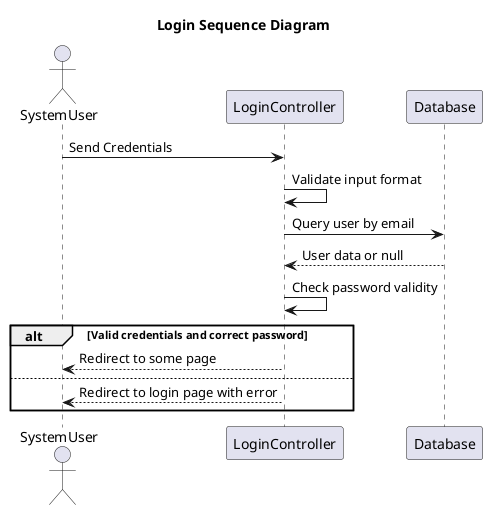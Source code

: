 @startuml login
title "Login Sequence Diagram"
actor SystemUser
participant LoginController
participant Database

SystemUser -> LoginController: Send Credentials

LoginController -> LoginController: Validate input format
LoginController -> Database: Query user by email
Database --> LoginController: User data or null
LoginController -> LoginController: Check password validity

alt Valid credentials and correct password
 	SystemUser <-- LoginController: Redirect to some page
else
 	SystemUser <-- LoginController: Redirect to login page with error
end
@enduml
